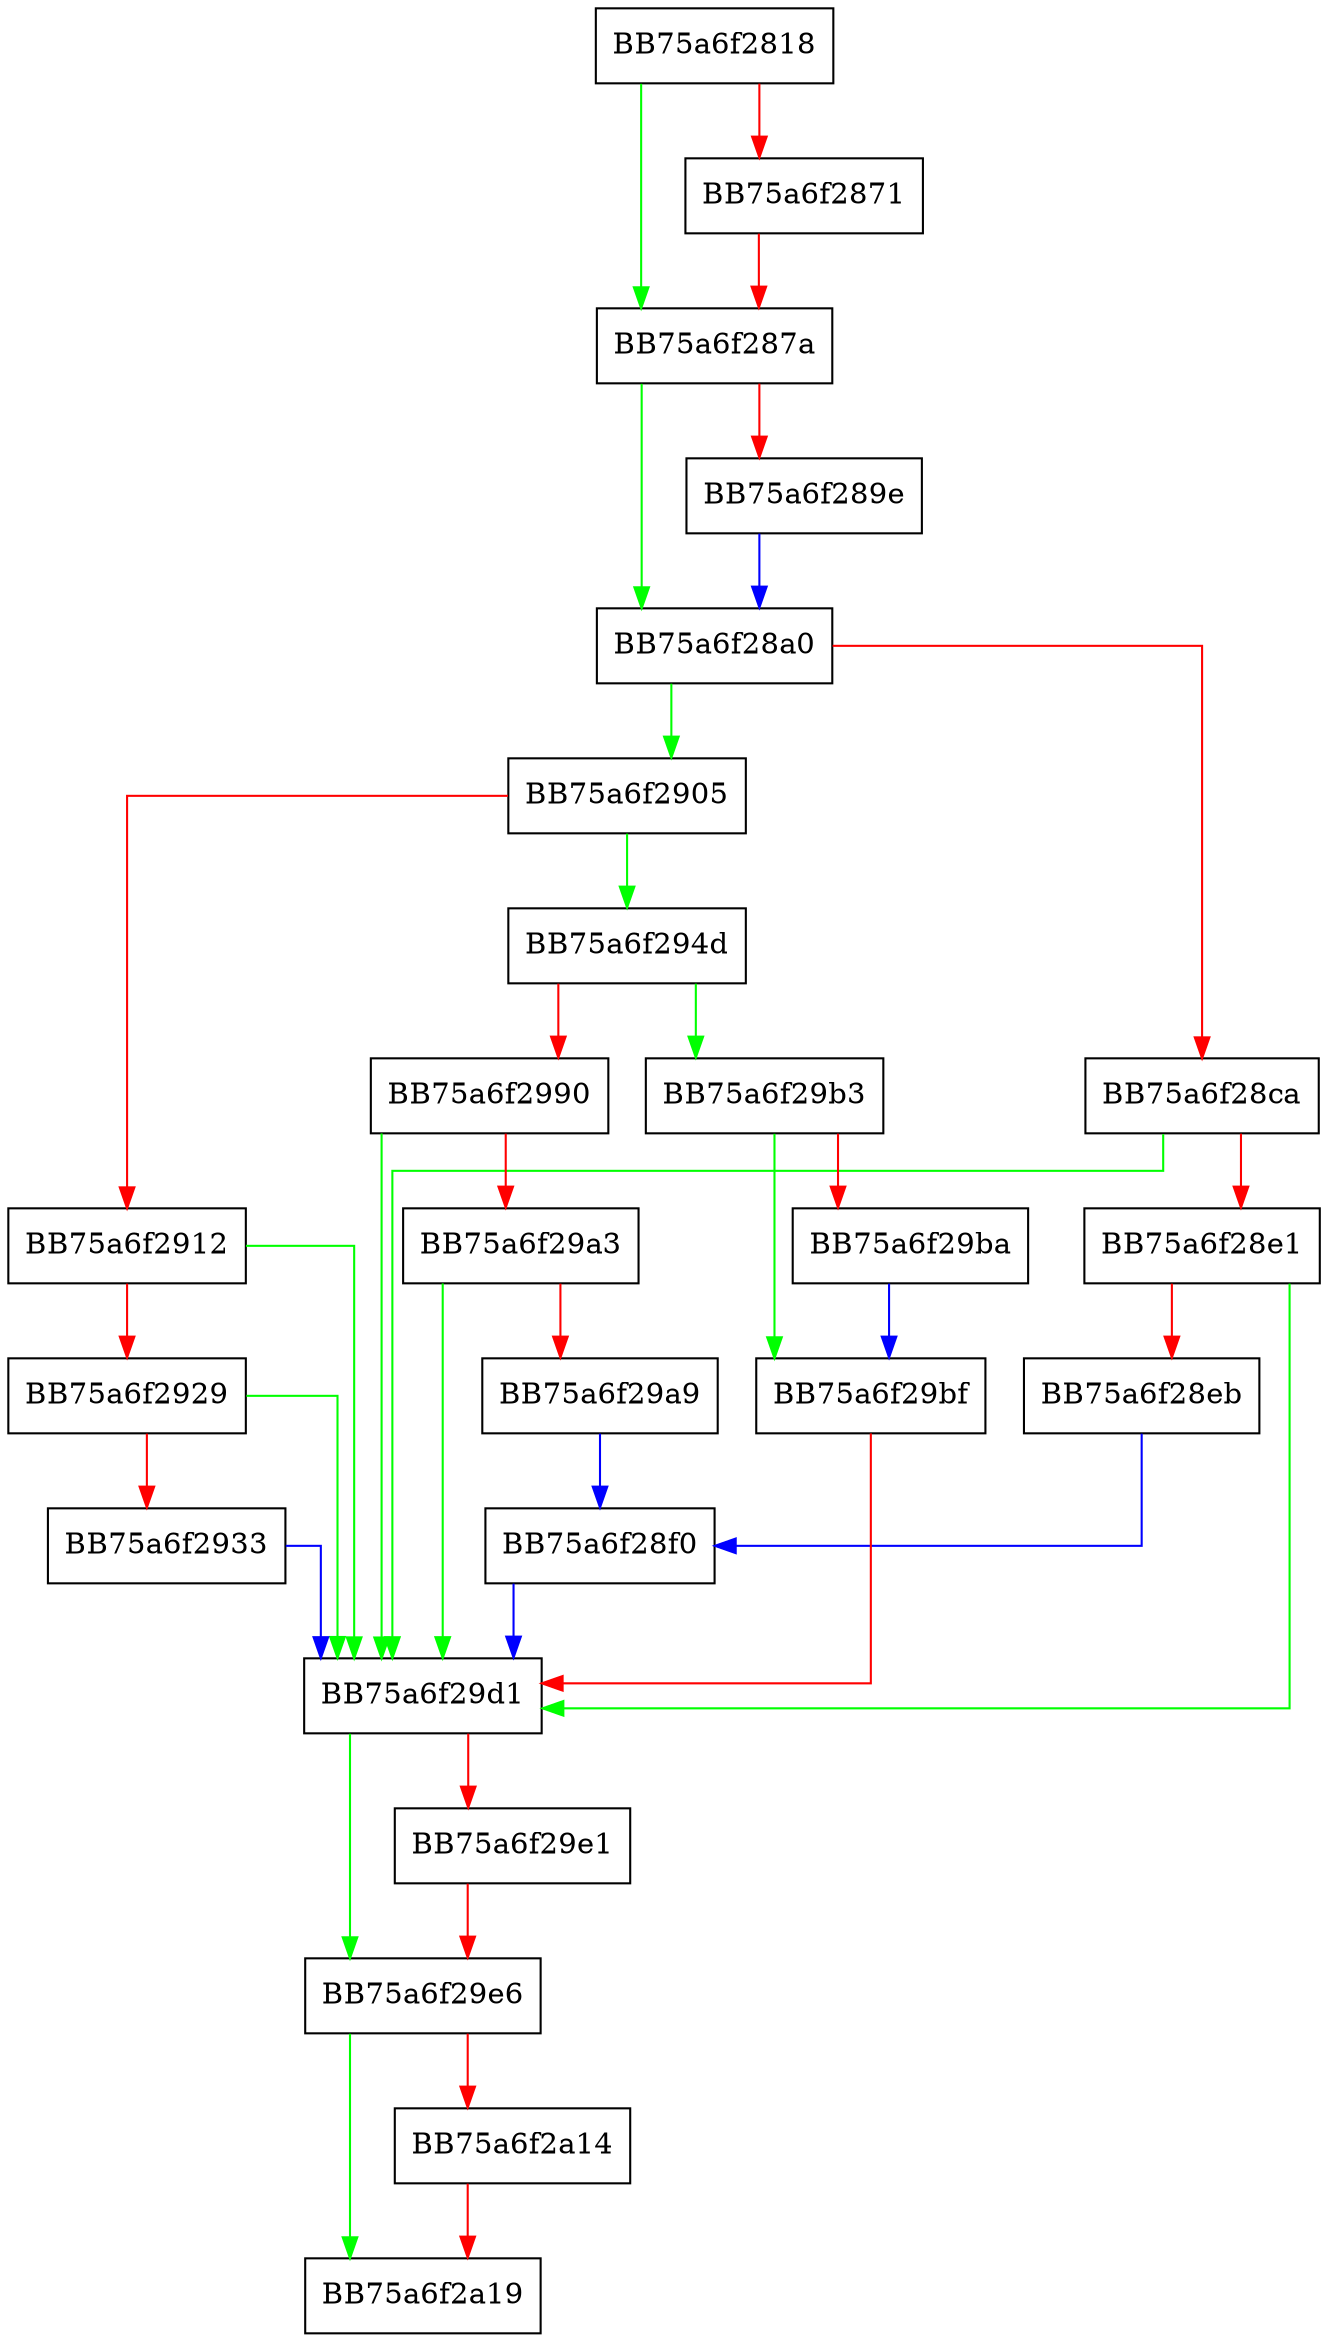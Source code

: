 digraph AttachedFileReader {
  node [shape="box"];
  graph [splines=ortho];
  BB75a6f2818 -> BB75a6f287a [color="green"];
  BB75a6f2818 -> BB75a6f2871 [color="red"];
  BB75a6f2871 -> BB75a6f287a [color="red"];
  BB75a6f287a -> BB75a6f28a0 [color="green"];
  BB75a6f287a -> BB75a6f289e [color="red"];
  BB75a6f289e -> BB75a6f28a0 [color="blue"];
  BB75a6f28a0 -> BB75a6f2905 [color="green"];
  BB75a6f28a0 -> BB75a6f28ca [color="red"];
  BB75a6f28ca -> BB75a6f29d1 [color="green"];
  BB75a6f28ca -> BB75a6f28e1 [color="red"];
  BB75a6f28e1 -> BB75a6f29d1 [color="green"];
  BB75a6f28e1 -> BB75a6f28eb [color="red"];
  BB75a6f28eb -> BB75a6f28f0 [color="blue"];
  BB75a6f28f0 -> BB75a6f29d1 [color="blue"];
  BB75a6f2905 -> BB75a6f294d [color="green"];
  BB75a6f2905 -> BB75a6f2912 [color="red"];
  BB75a6f2912 -> BB75a6f29d1 [color="green"];
  BB75a6f2912 -> BB75a6f2929 [color="red"];
  BB75a6f2929 -> BB75a6f29d1 [color="green"];
  BB75a6f2929 -> BB75a6f2933 [color="red"];
  BB75a6f2933 -> BB75a6f29d1 [color="blue"];
  BB75a6f294d -> BB75a6f29b3 [color="green"];
  BB75a6f294d -> BB75a6f2990 [color="red"];
  BB75a6f2990 -> BB75a6f29d1 [color="green"];
  BB75a6f2990 -> BB75a6f29a3 [color="red"];
  BB75a6f29a3 -> BB75a6f29d1 [color="green"];
  BB75a6f29a3 -> BB75a6f29a9 [color="red"];
  BB75a6f29a9 -> BB75a6f28f0 [color="blue"];
  BB75a6f29b3 -> BB75a6f29bf [color="green"];
  BB75a6f29b3 -> BB75a6f29ba [color="red"];
  BB75a6f29ba -> BB75a6f29bf [color="blue"];
  BB75a6f29bf -> BB75a6f29d1 [color="red"];
  BB75a6f29d1 -> BB75a6f29e6 [color="green"];
  BB75a6f29d1 -> BB75a6f29e1 [color="red"];
  BB75a6f29e1 -> BB75a6f29e6 [color="red"];
  BB75a6f29e6 -> BB75a6f2a19 [color="green"];
  BB75a6f29e6 -> BB75a6f2a14 [color="red"];
  BB75a6f2a14 -> BB75a6f2a19 [color="red"];
}